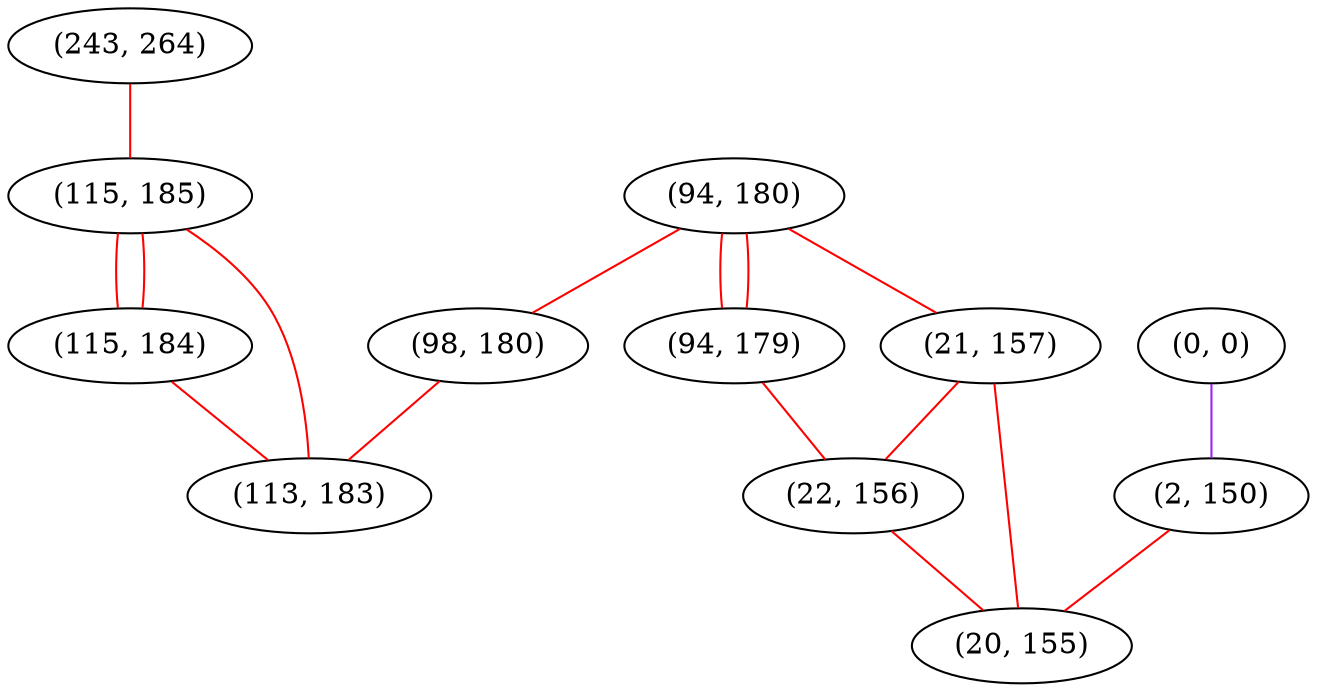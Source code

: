 graph "" {
"(243, 264)";
"(0, 0)";
"(115, 185)";
"(94, 180)";
"(21, 157)";
"(98, 180)";
"(115, 184)";
"(2, 150)";
"(113, 183)";
"(94, 179)";
"(22, 156)";
"(20, 155)";
"(243, 264)" -- "(115, 185)"  [color=red, key=0, weight=1];
"(0, 0)" -- "(2, 150)"  [color=purple, key=0, weight=4];
"(115, 185)" -- "(115, 184)"  [color=red, key=0, weight=1];
"(115, 185)" -- "(115, 184)"  [color=red, key=1, weight=1];
"(115, 185)" -- "(113, 183)"  [color=red, key=0, weight=1];
"(94, 180)" -- "(94, 179)"  [color=red, key=0, weight=1];
"(94, 180)" -- "(94, 179)"  [color=red, key=1, weight=1];
"(94, 180)" -- "(21, 157)"  [color=red, key=0, weight=1];
"(94, 180)" -- "(98, 180)"  [color=red, key=0, weight=1];
"(21, 157)" -- "(20, 155)"  [color=red, key=0, weight=1];
"(21, 157)" -- "(22, 156)"  [color=red, key=0, weight=1];
"(98, 180)" -- "(113, 183)"  [color=red, key=0, weight=1];
"(115, 184)" -- "(113, 183)"  [color=red, key=0, weight=1];
"(2, 150)" -- "(20, 155)"  [color=red, key=0, weight=1];
"(94, 179)" -- "(22, 156)"  [color=red, key=0, weight=1];
"(22, 156)" -- "(20, 155)"  [color=red, key=0, weight=1];
}
